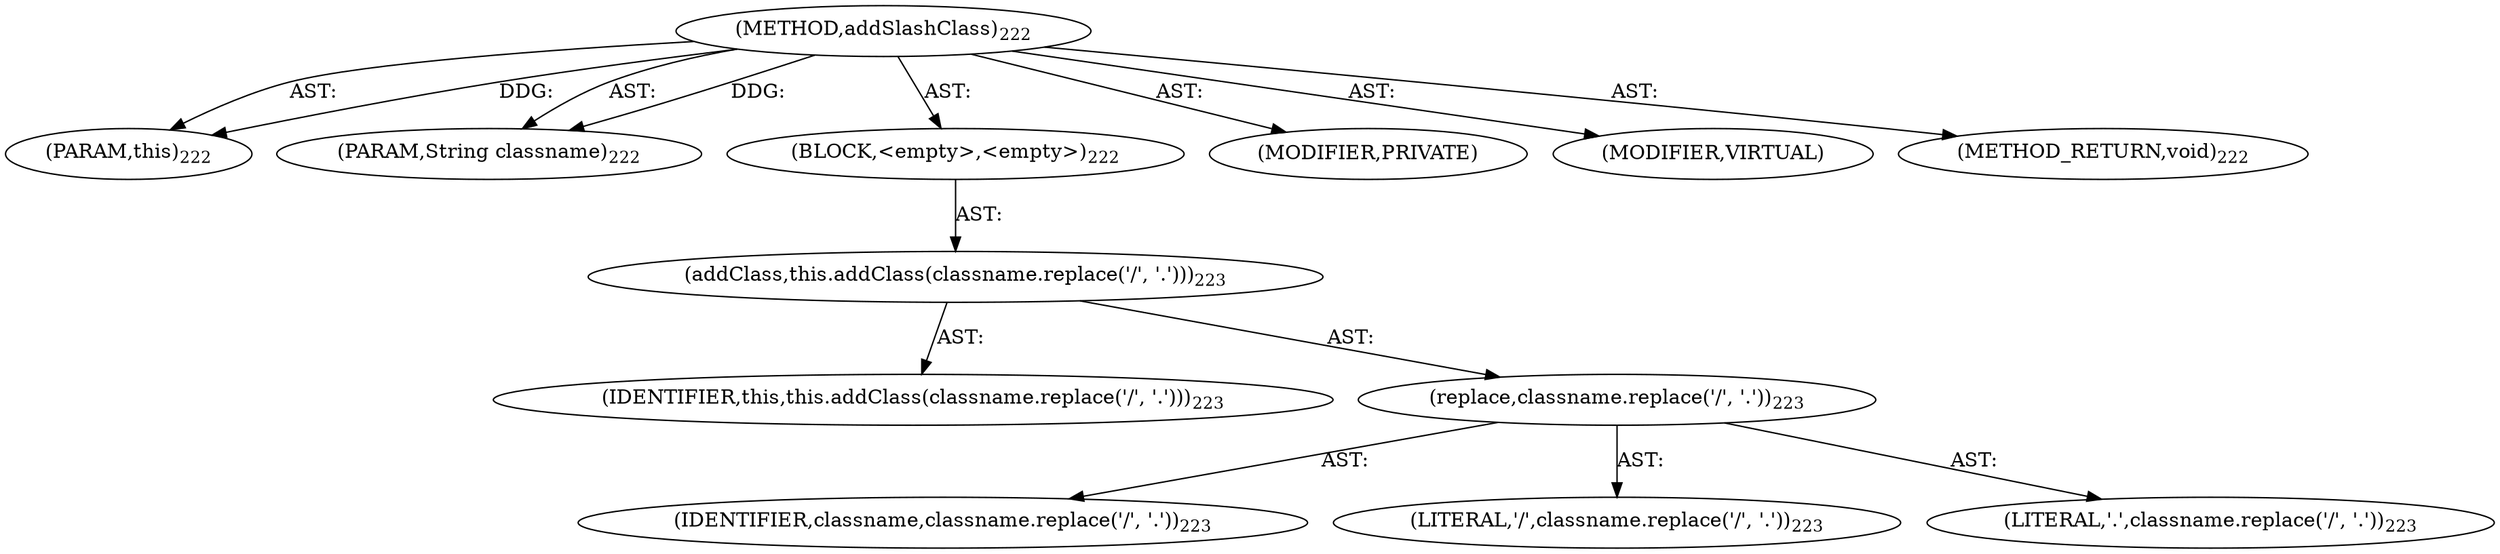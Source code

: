 digraph "addSlashClass" {  
"111669149706" [label = <(METHOD,addSlashClass)<SUB>222</SUB>> ]
"115964116999" [label = <(PARAM,this)<SUB>222</SUB>> ]
"115964117011" [label = <(PARAM,String classname)<SUB>222</SUB>> ]
"25769803795" [label = <(BLOCK,&lt;empty&gt;,&lt;empty&gt;)<SUB>222</SUB>> ]
"30064771147" [label = <(addClass,this.addClass(classname.replace('/', '.')))<SUB>223</SUB>> ]
"68719476746" [label = <(IDENTIFIER,this,this.addClass(classname.replace('/', '.')))<SUB>223</SUB>> ]
"30064771148" [label = <(replace,classname.replace('/', '.'))<SUB>223</SUB>> ]
"68719476808" [label = <(IDENTIFIER,classname,classname.replace('/', '.'))<SUB>223</SUB>> ]
"90194313240" [label = <(LITERAL,'/',classname.replace('/', '.'))<SUB>223</SUB>> ]
"90194313241" [label = <(LITERAL,'.',classname.replace('/', '.'))<SUB>223</SUB>> ]
"133143986197" [label = <(MODIFIER,PRIVATE)> ]
"133143986198" [label = <(MODIFIER,VIRTUAL)> ]
"128849018890" [label = <(METHOD_RETURN,void)<SUB>222</SUB>> ]
  "111669149706" -> "115964116999"  [ label = "AST: "] 
  "111669149706" -> "115964117011"  [ label = "AST: "] 
  "111669149706" -> "25769803795"  [ label = "AST: "] 
  "111669149706" -> "133143986197"  [ label = "AST: "] 
  "111669149706" -> "133143986198"  [ label = "AST: "] 
  "111669149706" -> "128849018890"  [ label = "AST: "] 
  "25769803795" -> "30064771147"  [ label = "AST: "] 
  "30064771147" -> "68719476746"  [ label = "AST: "] 
  "30064771147" -> "30064771148"  [ label = "AST: "] 
  "30064771148" -> "68719476808"  [ label = "AST: "] 
  "30064771148" -> "90194313240"  [ label = "AST: "] 
  "30064771148" -> "90194313241"  [ label = "AST: "] 
  "111669149706" -> "115964116999"  [ label = "DDG: "] 
  "111669149706" -> "115964117011"  [ label = "DDG: "] 
}
